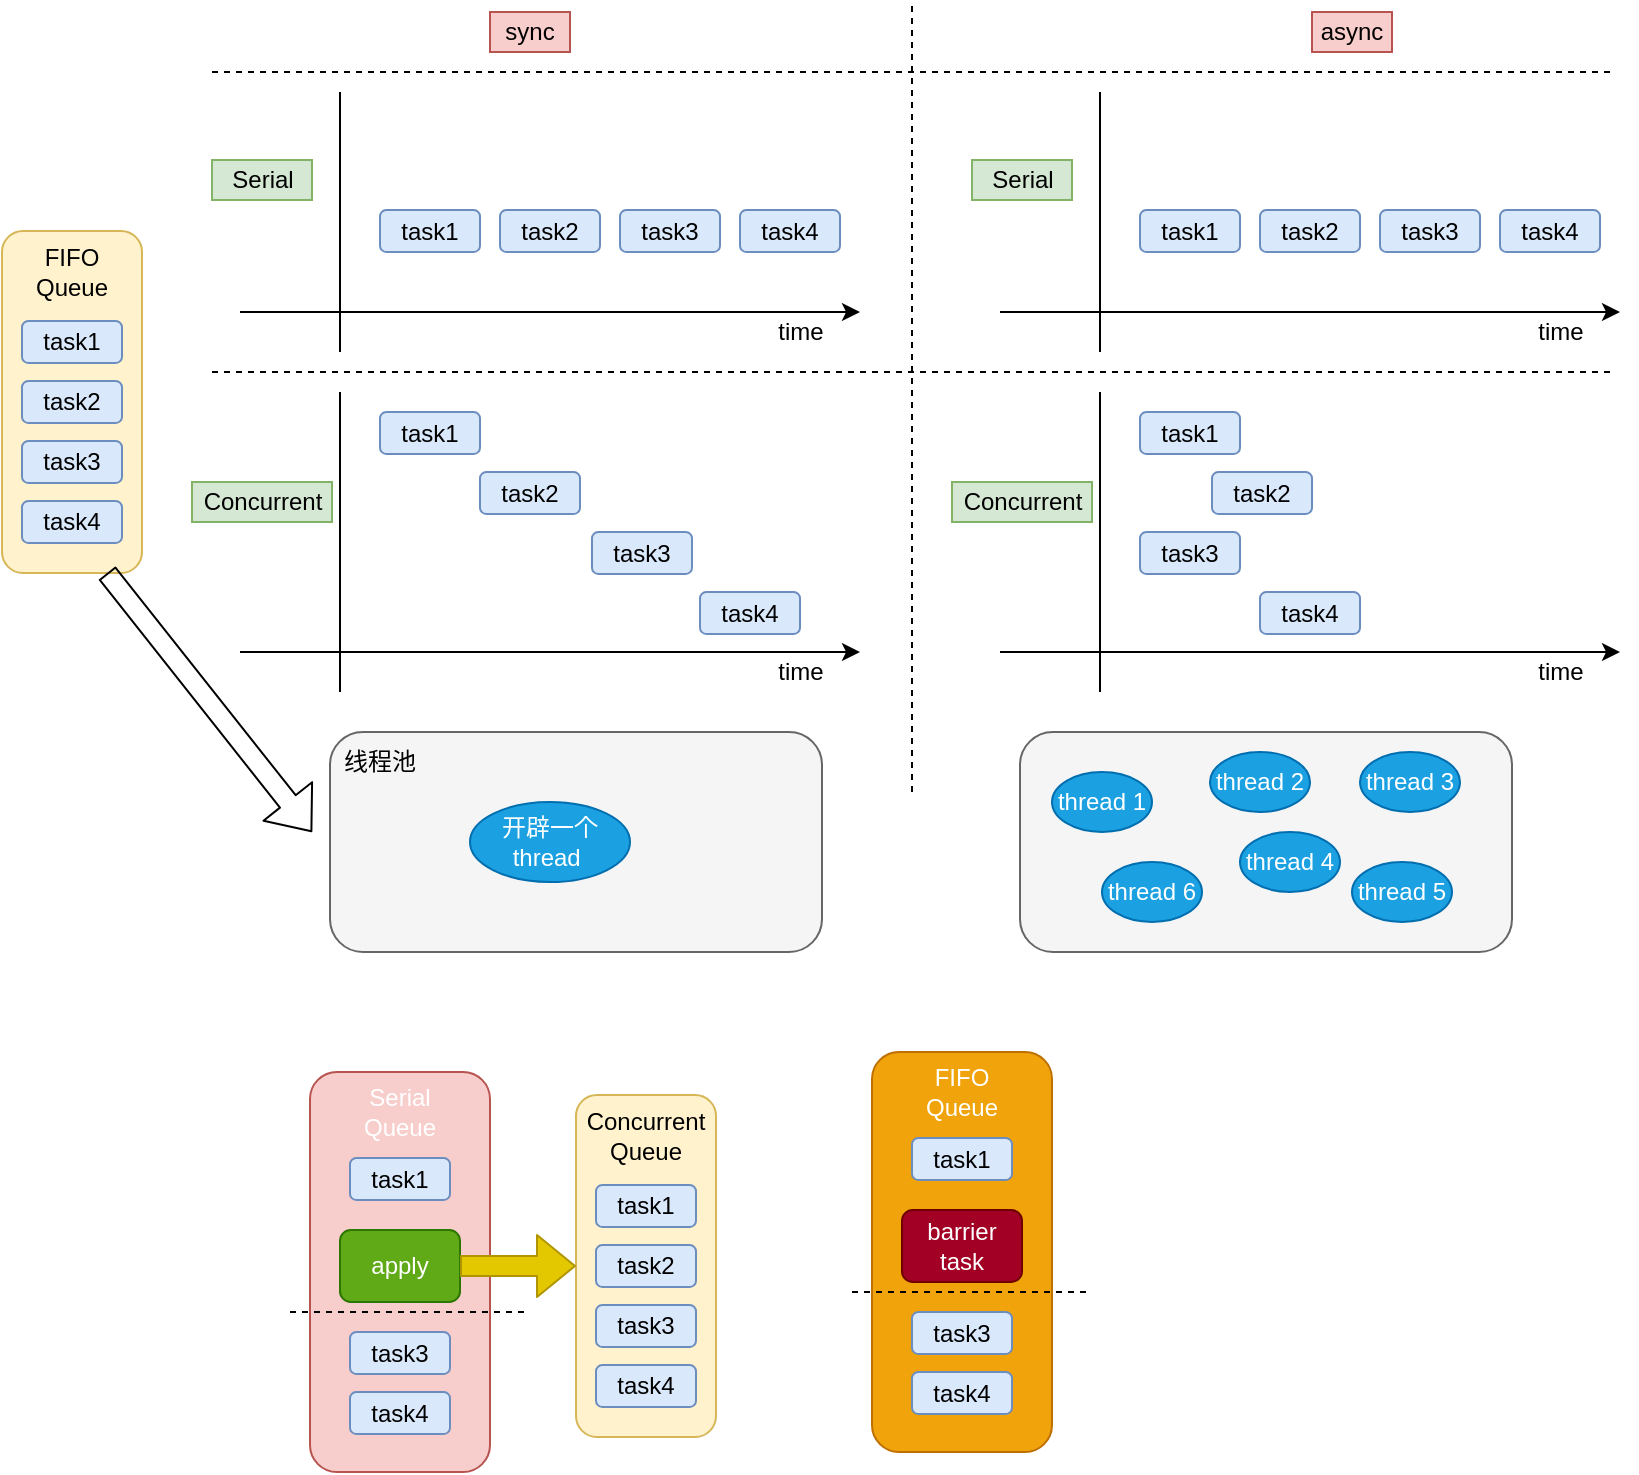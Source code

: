 <mxfile version="18.0.6" type="device" pages="2"><diagram id="KFXjMGSDlsJttQIXfetX" name="Page-1"><mxGraphModel dx="429" dy="739" grid="1" gridSize="10" guides="1" tooltips="1" connect="1" arrows="1" fold="1" page="1" pageScale="1" pageWidth="850" pageHeight="1100" math="0" shadow="0"><root><mxCell id="0"/><mxCell id="1" parent="0"/><mxCell id="vw0ApDxvFfj9L6OlmSbG-62" value="" style="rounded=1;whiteSpace=wrap;html=1;fillColor=#f5f5f5;strokeColor=#666666;fontColor=#333333;" parent="1" vertex="1"><mxGeometry x="179" y="380" width="246" height="110" as="geometry"/></mxCell><mxCell id="vw0ApDxvFfj9L6OlmSbG-1" value="" style="endArrow=classic;html=1;" parent="1" edge="1"><mxGeometry width="50" height="50" relative="1" as="geometry"><mxPoint x="134" y="170" as="sourcePoint"/><mxPoint x="444" y="170" as="targetPoint"/></mxGeometry></mxCell><mxCell id="vw0ApDxvFfj9L6OlmSbG-2" value="" style="endArrow=classic;html=1;" parent="1" edge="1"><mxGeometry width="50" height="50" relative="1" as="geometry"><mxPoint x="134" y="340" as="sourcePoint"/><mxPoint x="444" y="340" as="targetPoint"/></mxGeometry></mxCell><mxCell id="vw0ApDxvFfj9L6OlmSbG-3" value="" style="endArrow=none;html=1;" parent="1" edge="1"><mxGeometry width="50" height="50" relative="1" as="geometry"><mxPoint x="184" y="360" as="sourcePoint"/><mxPoint x="184" y="210" as="targetPoint"/></mxGeometry></mxCell><mxCell id="vw0ApDxvFfj9L6OlmSbG-4" value="" style="endArrow=none;html=1;" parent="1" edge="1"><mxGeometry width="50" height="50" relative="1" as="geometry"><mxPoint x="184" y="190" as="sourcePoint"/><mxPoint x="184" y="60" as="targetPoint"/></mxGeometry></mxCell><mxCell id="vw0ApDxvFfj9L6OlmSbG-5" value="Serial" style="text;html=1;align=center;verticalAlign=middle;resizable=0;points=[];;autosize=1;fillColor=#d5e8d4;strokeColor=#82b366;" parent="1" vertex="1"><mxGeometry x="120" y="94" width="50" height="20" as="geometry"/></mxCell><mxCell id="vw0ApDxvFfj9L6OlmSbG-6" value="Concurrent" style="text;html=1;align=center;verticalAlign=middle;resizable=0;points=[];;autosize=1;fillColor=#d5e8d4;strokeColor=#82b366;" parent="1" vertex="1"><mxGeometry x="110" y="255" width="70" height="20" as="geometry"/></mxCell><mxCell id="vw0ApDxvFfj9L6OlmSbG-7" value="task1" style="rounded=1;whiteSpace=wrap;html=1;fillColor=#dae8fc;strokeColor=#6c8ebf;" parent="1" vertex="1"><mxGeometry x="204" y="119" width="50" height="21" as="geometry"/></mxCell><mxCell id="vw0ApDxvFfj9L6OlmSbG-8" value="task2" style="rounded=1;whiteSpace=wrap;html=1;fillColor=#dae8fc;strokeColor=#6c8ebf;" parent="1" vertex="1"><mxGeometry x="264" y="119" width="50" height="21" as="geometry"/></mxCell><mxCell id="vw0ApDxvFfj9L6OlmSbG-9" value="task3" style="rounded=1;whiteSpace=wrap;html=1;fillColor=#dae8fc;strokeColor=#6c8ebf;" parent="1" vertex="1"><mxGeometry x="324" y="119" width="50" height="21" as="geometry"/></mxCell><mxCell id="vw0ApDxvFfj9L6OlmSbG-10" value="task4" style="rounded=1;whiteSpace=wrap;html=1;fillColor=#dae8fc;strokeColor=#6c8ebf;" parent="1" vertex="1"><mxGeometry x="384" y="119" width="50" height="21" as="geometry"/></mxCell><mxCell id="vw0ApDxvFfj9L6OlmSbG-12" value="task1" style="rounded=1;whiteSpace=wrap;html=1;fillColor=#dae8fc;strokeColor=#6c8ebf;" parent="1" vertex="1"><mxGeometry x="204" y="220" width="50" height="21" as="geometry"/></mxCell><mxCell id="vw0ApDxvFfj9L6OlmSbG-13" value="task2" style="rounded=1;whiteSpace=wrap;html=1;fillColor=#dae8fc;strokeColor=#6c8ebf;" parent="1" vertex="1"><mxGeometry x="254" y="250" width="50" height="21" as="geometry"/></mxCell><mxCell id="vw0ApDxvFfj9L6OlmSbG-14" value="task3" style="rounded=1;whiteSpace=wrap;html=1;fillColor=#dae8fc;strokeColor=#6c8ebf;" parent="1" vertex="1"><mxGeometry x="310" y="280" width="50" height="21" as="geometry"/></mxCell><mxCell id="vw0ApDxvFfj9L6OlmSbG-15" value="task4" style="rounded=1;whiteSpace=wrap;html=1;fillColor=#dae8fc;strokeColor=#6c8ebf;" parent="1" vertex="1"><mxGeometry x="364" y="310" width="50" height="21" as="geometry"/></mxCell><mxCell id="vw0ApDxvFfj9L6OlmSbG-16" value="time" style="text;html=1;align=center;verticalAlign=middle;resizable=0;points=[];;autosize=1;" parent="1" vertex="1"><mxGeometry x="394" y="170" width="40" height="20" as="geometry"/></mxCell><mxCell id="vw0ApDxvFfj9L6OlmSbG-17" value="time" style="text;html=1;align=center;verticalAlign=middle;resizable=0;points=[];;autosize=1;" parent="1" vertex="1"><mxGeometry x="394" y="340" width="40" height="20" as="geometry"/></mxCell><mxCell id="vw0ApDxvFfj9L6OlmSbG-19" value="" style="rounded=1;whiteSpace=wrap;html=1;fillColor=#fff2cc;strokeColor=#d6b656;" parent="1" vertex="1"><mxGeometry x="15" y="129.5" width="70" height="171" as="geometry"/></mxCell><mxCell id="vw0ApDxvFfj9L6OlmSbG-20" value="task1" style="rounded=1;whiteSpace=wrap;html=1;fillColor=#dae8fc;strokeColor=#6c8ebf;" parent="1" vertex="1"><mxGeometry x="25" y="174.5" width="50" height="21" as="geometry"/></mxCell><mxCell id="vw0ApDxvFfj9L6OlmSbG-21" value="task2" style="rounded=1;whiteSpace=wrap;html=1;fillColor=#dae8fc;strokeColor=#6c8ebf;" parent="1" vertex="1"><mxGeometry x="25" y="204.5" width="50" height="21" as="geometry"/></mxCell><mxCell id="vw0ApDxvFfj9L6OlmSbG-22" value="task3" style="rounded=1;whiteSpace=wrap;html=1;fillColor=#dae8fc;strokeColor=#6c8ebf;" parent="1" vertex="1"><mxGeometry x="25" y="234.5" width="50" height="21" as="geometry"/></mxCell><mxCell id="vw0ApDxvFfj9L6OlmSbG-23" value="task4" style="rounded=1;whiteSpace=wrap;html=1;fillColor=#dae8fc;strokeColor=#6c8ebf;" parent="1" vertex="1"><mxGeometry x="25" y="264.5" width="50" height="21" as="geometry"/></mxCell><mxCell id="vw0ApDxvFfj9L6OlmSbG-24" value="FIFO&lt;br&gt;Queue" style="text;html=1;strokeColor=none;fillColor=none;align=center;verticalAlign=middle;whiteSpace=wrap;rounded=0;" parent="1" vertex="1"><mxGeometry x="30" y="139.5" width="40" height="20" as="geometry"/></mxCell><mxCell id="vw0ApDxvFfj9L6OlmSbG-25" value="sync" style="text;html=1;strokeColor=#b85450;fillColor=#f8cecc;align=center;verticalAlign=middle;whiteSpace=wrap;rounded=0;" parent="1" vertex="1"><mxGeometry x="259" y="20" width="40" height="20" as="geometry"/></mxCell><mxCell id="vw0ApDxvFfj9L6OlmSbG-26" value="async" style="text;html=1;strokeColor=#b85450;fillColor=#f8cecc;align=center;verticalAlign=middle;whiteSpace=wrap;rounded=0;" parent="1" vertex="1"><mxGeometry x="670" y="20" width="40" height="20" as="geometry"/></mxCell><mxCell id="vw0ApDxvFfj9L6OlmSbG-29" value="" style="endArrow=classic;html=1;" parent="1" edge="1"><mxGeometry width="50" height="50" relative="1" as="geometry"><mxPoint x="514" y="170" as="sourcePoint"/><mxPoint x="824" y="170" as="targetPoint"/></mxGeometry></mxCell><mxCell id="vw0ApDxvFfj9L6OlmSbG-30" value="" style="endArrow=classic;html=1;" parent="1" edge="1"><mxGeometry width="50" height="50" relative="1" as="geometry"><mxPoint x="514" y="340" as="sourcePoint"/><mxPoint x="824" y="340" as="targetPoint"/></mxGeometry></mxCell><mxCell id="vw0ApDxvFfj9L6OlmSbG-31" value="" style="endArrow=none;html=1;" parent="1" edge="1"><mxGeometry width="50" height="50" relative="1" as="geometry"><mxPoint x="564" y="360" as="sourcePoint"/><mxPoint x="564" y="210" as="targetPoint"/></mxGeometry></mxCell><mxCell id="vw0ApDxvFfj9L6OlmSbG-32" value="" style="endArrow=none;html=1;" parent="1" edge="1"><mxGeometry width="50" height="50" relative="1" as="geometry"><mxPoint x="564" y="190" as="sourcePoint"/><mxPoint x="564" y="60" as="targetPoint"/></mxGeometry></mxCell><mxCell id="vw0ApDxvFfj9L6OlmSbG-33" value="Serial" style="text;html=1;align=center;verticalAlign=middle;resizable=0;points=[];;autosize=1;fillColor=#d5e8d4;strokeColor=#82b366;" parent="1" vertex="1"><mxGeometry x="500" y="94" width="50" height="20" as="geometry"/></mxCell><mxCell id="vw0ApDxvFfj9L6OlmSbG-34" value="Concurrent" style="text;html=1;align=center;verticalAlign=middle;resizable=0;points=[];;autosize=1;fillColor=#d5e8d4;strokeColor=#82b366;" parent="1" vertex="1"><mxGeometry x="490" y="255" width="70" height="20" as="geometry"/></mxCell><mxCell id="vw0ApDxvFfj9L6OlmSbG-35" value="task1" style="rounded=1;whiteSpace=wrap;html=1;fillColor=#dae8fc;strokeColor=#6c8ebf;" parent="1" vertex="1"><mxGeometry x="584" y="119" width="50" height="21" as="geometry"/></mxCell><mxCell id="vw0ApDxvFfj9L6OlmSbG-36" value="task2" style="rounded=1;whiteSpace=wrap;html=1;fillColor=#dae8fc;strokeColor=#6c8ebf;" parent="1" vertex="1"><mxGeometry x="644" y="119" width="50" height="21" as="geometry"/></mxCell><mxCell id="vw0ApDxvFfj9L6OlmSbG-37" value="task3" style="rounded=1;whiteSpace=wrap;html=1;fillColor=#dae8fc;strokeColor=#6c8ebf;" parent="1" vertex="1"><mxGeometry x="704" y="119" width="50" height="21" as="geometry"/></mxCell><mxCell id="vw0ApDxvFfj9L6OlmSbG-38" value="task4" style="rounded=1;whiteSpace=wrap;html=1;fillColor=#dae8fc;strokeColor=#6c8ebf;" parent="1" vertex="1"><mxGeometry x="764" y="119" width="50" height="21" as="geometry"/></mxCell><mxCell id="vw0ApDxvFfj9L6OlmSbG-39" value="task1" style="rounded=1;whiteSpace=wrap;html=1;fillColor=#dae8fc;strokeColor=#6c8ebf;" parent="1" vertex="1"><mxGeometry x="584" y="220" width="50" height="21" as="geometry"/></mxCell><mxCell id="vw0ApDxvFfj9L6OlmSbG-40" value="task2" style="rounded=1;whiteSpace=wrap;html=1;fillColor=#dae8fc;strokeColor=#6c8ebf;" parent="1" vertex="1"><mxGeometry x="620" y="250" width="50" height="21" as="geometry"/></mxCell><mxCell id="vw0ApDxvFfj9L6OlmSbG-41" value="task3" style="rounded=1;whiteSpace=wrap;html=1;fillColor=#dae8fc;strokeColor=#6c8ebf;" parent="1" vertex="1"><mxGeometry x="584" y="280" width="50" height="21" as="geometry"/></mxCell><mxCell id="vw0ApDxvFfj9L6OlmSbG-42" value="task4" style="rounded=1;whiteSpace=wrap;html=1;fillColor=#dae8fc;strokeColor=#6c8ebf;" parent="1" vertex="1"><mxGeometry x="644" y="310" width="50" height="21" as="geometry"/></mxCell><mxCell id="vw0ApDxvFfj9L6OlmSbG-43" value="time" style="text;html=1;align=center;verticalAlign=middle;resizable=0;points=[];;autosize=1;" parent="1" vertex="1"><mxGeometry x="774" y="170" width="40" height="20" as="geometry"/></mxCell><mxCell id="vw0ApDxvFfj9L6OlmSbG-44" value="time" style="text;html=1;align=center;verticalAlign=middle;resizable=0;points=[];;autosize=1;" parent="1" vertex="1"><mxGeometry x="774" y="340" width="40" height="20" as="geometry"/></mxCell><mxCell id="vw0ApDxvFfj9L6OlmSbG-48" value="" style="endArrow=none;dashed=1;html=1;" parent="1" edge="1"><mxGeometry width="50" height="50" relative="1" as="geometry"><mxPoint x="470" y="410" as="sourcePoint"/><mxPoint x="470" y="15" as="targetPoint"/></mxGeometry></mxCell><mxCell id="vw0ApDxvFfj9L6OlmSbG-49" value="" style="endArrow=none;dashed=1;html=1;" parent="1" edge="1"><mxGeometry width="50" height="50" relative="1" as="geometry"><mxPoint x="120" y="200" as="sourcePoint"/><mxPoint x="820" y="200" as="targetPoint"/></mxGeometry></mxCell><mxCell id="vw0ApDxvFfj9L6OlmSbG-50" value="" style="endArrow=none;dashed=1;html=1;" parent="1" edge="1"><mxGeometry width="50" height="50" relative="1" as="geometry"><mxPoint x="120" y="50" as="sourcePoint"/><mxPoint x="820" y="50" as="targetPoint"/></mxGeometry></mxCell><mxCell id="vw0ApDxvFfj9L6OlmSbG-52" value="开辟一个&lt;br&gt;thread&amp;nbsp;" style="ellipse;whiteSpace=wrap;html=1;fillColor=#1ba1e2;strokeColor=#006EAF;fontColor=#ffffff;" parent="1" vertex="1"><mxGeometry x="249" y="415" width="80" height="40" as="geometry"/></mxCell><mxCell id="vw0ApDxvFfj9L6OlmSbG-55" value="" style="rounded=1;whiteSpace=wrap;html=1;fillColor=#f5f5f5;strokeColor=#666666;fontColor=#333333;" parent="1" vertex="1"><mxGeometry x="524" y="380" width="246" height="110" as="geometry"/></mxCell><mxCell id="vw0ApDxvFfj9L6OlmSbG-56" value="thread 1" style="ellipse;whiteSpace=wrap;html=1;fillColor=#1ba1e2;strokeColor=#006EAF;fontColor=#ffffff;" parent="1" vertex="1"><mxGeometry x="540" y="400" width="50" height="30" as="geometry"/></mxCell><mxCell id="vw0ApDxvFfj9L6OlmSbG-57" value="thread 2" style="ellipse;whiteSpace=wrap;html=1;fillColor=#1ba1e2;strokeColor=#006EAF;fontColor=#ffffff;" parent="1" vertex="1"><mxGeometry x="619" y="390" width="50" height="30" as="geometry"/></mxCell><mxCell id="vw0ApDxvFfj9L6OlmSbG-58" value="thread 3" style="ellipse;whiteSpace=wrap;html=1;fillColor=#1ba1e2;strokeColor=#006EAF;fontColor=#ffffff;" parent="1" vertex="1"><mxGeometry x="694" y="390" width="50" height="30" as="geometry"/></mxCell><mxCell id="vw0ApDxvFfj9L6OlmSbG-59" value="thread 4" style="ellipse;whiteSpace=wrap;html=1;fillColor=#1ba1e2;strokeColor=#006EAF;fontColor=#ffffff;" parent="1" vertex="1"><mxGeometry x="634" y="430" width="50" height="30" as="geometry"/></mxCell><mxCell id="vw0ApDxvFfj9L6OlmSbG-60" value="thread 5" style="ellipse;whiteSpace=wrap;html=1;fillColor=#1ba1e2;strokeColor=#006EAF;fontColor=#ffffff;" parent="1" vertex="1"><mxGeometry x="690" y="445" width="50" height="30" as="geometry"/></mxCell><mxCell id="vw0ApDxvFfj9L6OlmSbG-61" value="thread 6" style="ellipse;whiteSpace=wrap;html=1;fillColor=#1ba1e2;strokeColor=#006EAF;fontColor=#ffffff;" parent="1" vertex="1"><mxGeometry x="565" y="445" width="50" height="30" as="geometry"/></mxCell><mxCell id="vw0ApDxvFfj9L6OlmSbG-63" value="线程池" style="text;html=1;strokeColor=none;fillColor=none;align=center;verticalAlign=middle;whiteSpace=wrap;rounded=0;" parent="1" vertex="1"><mxGeometry x="184" y="385" width="40" height="20" as="geometry"/></mxCell><mxCell id="vw0ApDxvFfj9L6OlmSbG-64" value="" style="shape=flexArrow;endArrow=classic;html=1;exitX=0.75;exitY=1;exitDx=0;exitDy=0;" parent="1" source="vw0ApDxvFfj9L6OlmSbG-19" edge="1"><mxGeometry width="50" height="50" relative="1" as="geometry"><mxPoint x="20" y="380" as="sourcePoint"/><mxPoint x="170" y="430" as="targetPoint"/></mxGeometry></mxCell><mxCell id="-cI4p8Z_b9VwBMo5mtk0-2" value="" style="rounded=1;whiteSpace=wrap;html=1;fillColor=#f0a30a;strokeColor=#BD7000;fontColor=#ffffff;" parent="1" vertex="1"><mxGeometry x="450" y="540" width="90" height="200" as="geometry"/></mxCell><mxCell id="-cI4p8Z_b9VwBMo5mtk0-3" value="task1" style="rounded=1;whiteSpace=wrap;html=1;fillColor=#dae8fc;strokeColor=#6c8ebf;" parent="1" vertex="1"><mxGeometry x="470" y="583" width="50" height="21" as="geometry"/></mxCell><mxCell id="-cI4p8Z_b9VwBMo5mtk0-4" value="barrier&lt;br&gt;task" style="rounded=1;whiteSpace=wrap;html=1;fillColor=#a20025;strokeColor=#6F0000;fontColor=#ffffff;" parent="1" vertex="1"><mxGeometry x="465" y="619" width="60" height="36" as="geometry"/></mxCell><mxCell id="-cI4p8Z_b9VwBMo5mtk0-5" value="task3" style="rounded=1;whiteSpace=wrap;html=1;fillColor=#dae8fc;strokeColor=#6c8ebf;" parent="1" vertex="1"><mxGeometry x="470" y="670" width="50" height="21" as="geometry"/></mxCell><mxCell id="-cI4p8Z_b9VwBMo5mtk0-6" value="task4" style="rounded=1;whiteSpace=wrap;html=1;fillColor=#dae8fc;strokeColor=#6c8ebf;" parent="1" vertex="1"><mxGeometry x="470" y="700" width="50" height="21" as="geometry"/></mxCell><mxCell id="-cI4p8Z_b9VwBMo5mtk0-7" value="FIFO&lt;br&gt;Queue" style="text;html=1;strokeColor=none;fillColor=none;align=center;verticalAlign=middle;whiteSpace=wrap;rounded=0;fontColor=#FFFFFF;" parent="1" vertex="1"><mxGeometry x="475" y="550" width="40" height="20" as="geometry"/></mxCell><mxCell id="-cI4p8Z_b9VwBMo5mtk0-10" value="" style="endArrow=none;dashed=1;html=1;" parent="1" edge="1"><mxGeometry width="50" height="50" relative="1" as="geometry"><mxPoint x="440" y="660" as="sourcePoint"/><mxPoint x="560" y="660" as="targetPoint"/></mxGeometry></mxCell><mxCell id="-cI4p8Z_b9VwBMo5mtk0-12" value="" style="rounded=1;whiteSpace=wrap;html=1;fillColor=#f8cecc;strokeColor=#b85450;" parent="1" vertex="1"><mxGeometry x="169" y="550" width="90" height="200" as="geometry"/></mxCell><mxCell id="-cI4p8Z_b9VwBMo5mtk0-13" value="task1" style="rounded=1;whiteSpace=wrap;html=1;fillColor=#dae8fc;strokeColor=#6c8ebf;" parent="1" vertex="1"><mxGeometry x="189" y="593" width="50" height="21" as="geometry"/></mxCell><mxCell id="-cI4p8Z_b9VwBMo5mtk0-14" value="apply" style="rounded=1;whiteSpace=wrap;html=1;fillColor=#60a917;strokeColor=#2D7600;fontColor=#ffffff;" parent="1" vertex="1"><mxGeometry x="184" y="629" width="60" height="36" as="geometry"/></mxCell><mxCell id="-cI4p8Z_b9VwBMo5mtk0-15" value="task3" style="rounded=1;whiteSpace=wrap;html=1;fillColor=#dae8fc;strokeColor=#6c8ebf;" parent="1" vertex="1"><mxGeometry x="189" y="680" width="50" height="21" as="geometry"/></mxCell><mxCell id="-cI4p8Z_b9VwBMo5mtk0-16" value="task4" style="rounded=1;whiteSpace=wrap;html=1;fillColor=#dae8fc;strokeColor=#6c8ebf;" parent="1" vertex="1"><mxGeometry x="189" y="710" width="50" height="21" as="geometry"/></mxCell><mxCell id="-cI4p8Z_b9VwBMo5mtk0-17" value="Serial&lt;br&gt;Queue" style="text;html=1;strokeColor=none;fillColor=none;align=center;verticalAlign=middle;whiteSpace=wrap;rounded=0;fontColor=#FFFFFF;" parent="1" vertex="1"><mxGeometry x="194" y="560" width="40" height="20" as="geometry"/></mxCell><mxCell id="-cI4p8Z_b9VwBMo5mtk0-18" value="" style="endArrow=none;dashed=1;html=1;" parent="1" edge="1"><mxGeometry width="50" height="50" relative="1" as="geometry"><mxPoint x="159" y="670" as="sourcePoint"/><mxPoint x="279" y="670" as="targetPoint"/></mxGeometry></mxCell><mxCell id="-cI4p8Z_b9VwBMo5mtk0-20" value="" style="rounded=1;whiteSpace=wrap;html=1;fillColor=#fff2cc;strokeColor=#d6b656;" parent="1" vertex="1"><mxGeometry x="302" y="561.5" width="70" height="171" as="geometry"/></mxCell><mxCell id="-cI4p8Z_b9VwBMo5mtk0-21" value="task1" style="rounded=1;whiteSpace=wrap;html=1;fillColor=#dae8fc;strokeColor=#6c8ebf;" parent="1" vertex="1"><mxGeometry x="312" y="606.5" width="50" height="21" as="geometry"/></mxCell><mxCell id="-cI4p8Z_b9VwBMo5mtk0-22" value="task2" style="rounded=1;whiteSpace=wrap;html=1;fillColor=#dae8fc;strokeColor=#6c8ebf;" parent="1" vertex="1"><mxGeometry x="312" y="636.5" width="50" height="21" as="geometry"/></mxCell><mxCell id="-cI4p8Z_b9VwBMo5mtk0-23" value="task3" style="rounded=1;whiteSpace=wrap;html=1;fillColor=#dae8fc;strokeColor=#6c8ebf;" parent="1" vertex="1"><mxGeometry x="312" y="666.5" width="50" height="21" as="geometry"/></mxCell><mxCell id="-cI4p8Z_b9VwBMo5mtk0-24" value="task4" style="rounded=1;whiteSpace=wrap;html=1;fillColor=#dae8fc;strokeColor=#6c8ebf;" parent="1" vertex="1"><mxGeometry x="312" y="696.5" width="50" height="21" as="geometry"/></mxCell><mxCell id="-cI4p8Z_b9VwBMo5mtk0-25" value="Concurrent&lt;br&gt;Queue" style="text;html=1;strokeColor=none;fillColor=none;align=center;verticalAlign=middle;whiteSpace=wrap;rounded=0;" parent="1" vertex="1"><mxGeometry x="317" y="571.5" width="40" height="20" as="geometry"/></mxCell><mxCell id="-cI4p8Z_b9VwBMo5mtk0-27" value="" style="shape=flexArrow;endArrow=classic;html=1;fontColor=#FFFFFF;entryX=0;entryY=0.5;entryDx=0;entryDy=0;exitX=1;exitY=0.5;exitDx=0;exitDy=0;fillColor=#e3c800;strokeColor=#B09500;" parent="1" source="-cI4p8Z_b9VwBMo5mtk0-14" target="-cI4p8Z_b9VwBMo5mtk0-20" edge="1"><mxGeometry width="50" height="50" relative="1" as="geometry"><mxPoint x="70" y="620" as="sourcePoint"/><mxPoint x="120" y="570" as="targetPoint"/></mxGeometry></mxCell></root></mxGraphModel></diagram><diagram id="4liCXH2npOVHOVqlHjhb" name="第 2 页"><mxGraphModel dx="3084" dy="2463" grid="1" gridSize="10" guides="1" tooltips="1" connect="1" arrows="1" fold="1" page="1" pageScale="1" pageWidth="827" pageHeight="1169" math="0" shadow="0"><root><mxCell id="0"/><mxCell id="1" parent="0"/><mxCell id="w6rNgBCdcNxQs2yhxNHr-1" value="__block_impl" style="swimlane;fontStyle=0;childLayout=stackLayout;horizontal=1;startSize=26;fillColor=none;horizontalStack=0;resizeParent=1;resizeParentMax=0;resizeLast=0;collapsible=1;marginBottom=0;" vertex="1" parent="1"><mxGeometry x="-570" y="16" width="140" height="130" as="geometry"/></mxCell><mxCell id="w6rNgBCdcNxQs2yhxNHr-2" value="- isa" style="text;strokeColor=none;fillColor=none;align=left;verticalAlign=top;spacingLeft=4;spacingRight=4;overflow=hidden;rotatable=0;points=[[0,0.5],[1,0.5]];portConstraint=eastwest;" vertex="1" parent="w6rNgBCdcNxQs2yhxNHr-1"><mxGeometry y="26" width="140" height="26" as="geometry"/></mxCell><mxCell id="w6rNgBCdcNxQs2yhxNHr-3" value="- Flags" style="text;strokeColor=none;fillColor=none;align=left;verticalAlign=top;spacingLeft=4;spacingRight=4;overflow=hidden;rotatable=0;points=[[0,0.5],[1,0.5]];portConstraint=eastwest;" vertex="1" parent="w6rNgBCdcNxQs2yhxNHr-1"><mxGeometry y="52" width="140" height="26" as="geometry"/></mxCell><mxCell id="w6rNgBCdcNxQs2yhxNHr-4" value="- Reserved" style="text;strokeColor=none;fillColor=none;align=left;verticalAlign=top;spacingLeft=4;spacingRight=4;overflow=hidden;rotatable=0;points=[[0,0.5],[1,0.5]];portConstraint=eastwest;" vertex="1" parent="w6rNgBCdcNxQs2yhxNHr-1"><mxGeometry y="78" width="140" height="26" as="geometry"/></mxCell><mxCell id="w6rNgBCdcNxQs2yhxNHr-5" value="- FuncPtr" style="text;strokeColor=none;fillColor=none;align=left;verticalAlign=top;spacingLeft=4;spacingRight=4;overflow=hidden;rotatable=0;points=[[0,0.5],[1,0.5]];portConstraint=eastwest;" vertex="1" parent="w6rNgBCdcNxQs2yhxNHr-1"><mxGeometry y="104" width="140" height="26" as="geometry"/></mxCell><mxCell id="w6rNgBCdcNxQs2yhxNHr-6" value="__test_block_impl_1" style="swimlane;fontStyle=0;childLayout=stackLayout;horizontal=1;startSize=26;fillColor=none;horizontalStack=0;resizeParent=1;resizeParentMax=0;resizeLast=0;collapsible=1;marginBottom=0;" vertex="1" parent="1"><mxGeometry x="-805" y="42" width="180" height="104" as="geometry"/></mxCell><mxCell id="w6rNgBCdcNxQs2yhxNHr-7" value="- impl: __block_impl" style="text;strokeColor=none;fillColor=none;align=left;verticalAlign=top;spacingLeft=4;spacingRight=4;overflow=hidden;rotatable=0;points=[[0,0.5],[1,0.5]];portConstraint=eastwest;" vertex="1" parent="w6rNgBCdcNxQs2yhxNHr-6"><mxGeometry y="26" width="180" height="26" as="geometry"/></mxCell><mxCell id="w6rNgBCdcNxQs2yhxNHr-8" value="- Desc: __test_block_desc_1*" style="text;strokeColor=none;fillColor=none;align=left;verticalAlign=top;spacingLeft=4;spacingRight=4;overflow=hidden;rotatable=0;points=[[0,0.5],[1,0.5]];portConstraint=eastwest;" vertex="1" parent="w6rNgBCdcNxQs2yhxNHr-6"><mxGeometry y="52" width="180" height="26" as="geometry"/></mxCell><mxCell id="w6rNgBCdcNxQs2yhxNHr-9" value="- age: （捕获变量）" style="text;strokeColor=none;fillColor=none;align=left;verticalAlign=top;spacingLeft=4;spacingRight=4;overflow=hidden;rotatable=0;points=[[0,0.5],[1,0.5]];portConstraint=eastwest;" vertex="1" parent="w6rNgBCdcNxQs2yhxNHr-6"><mxGeometry y="78" width="180" height="26" as="geometry"/></mxCell><mxCell id="w6rNgBCdcNxQs2yhxNHr-10" style="edgeStyle=orthogonalEdgeStyle;rounded=0;orthogonalLoop=1;jettySize=auto;html=1;exitX=1;exitY=0.5;exitDx=0;exitDy=0;entryX=0;entryY=0.131;entryDx=0;entryDy=0;entryPerimeter=0;" edge="1" parent="1" source="w6rNgBCdcNxQs2yhxNHr-7" target="w6rNgBCdcNxQs2yhxNHr-1"><mxGeometry relative="1" as="geometry"/></mxCell><mxCell id="w6rNgBCdcNxQs2yhxNHr-11" value="__test_block_desc_1" style="swimlane;fontStyle=0;childLayout=stackLayout;horizontal=1;startSize=26;fillColor=none;horizontalStack=0;resizeParent=1;resizeParentMax=0;resizeLast=0;collapsible=1;marginBottom=0;" vertex="1" parent="1"><mxGeometry x="-570" y="209" width="140" height="78" as="geometry"/></mxCell><mxCell id="w6rNgBCdcNxQs2yhxNHr-12" value="- reserved: size_t" style="text;strokeColor=none;fillColor=none;align=left;verticalAlign=top;spacingLeft=4;spacingRight=4;overflow=hidden;rotatable=0;points=[[0,0.5],[1,0.5]];portConstraint=eastwest;" vertex="1" parent="w6rNgBCdcNxQs2yhxNHr-11"><mxGeometry y="26" width="140" height="26" as="geometry"/></mxCell><mxCell id="w6rNgBCdcNxQs2yhxNHr-13" value="- Block_size: size_t" style="text;strokeColor=none;fillColor=none;align=left;verticalAlign=top;spacingLeft=4;spacingRight=4;overflow=hidden;rotatable=0;points=[[0,0.5],[1,0.5]];portConstraint=eastwest;" vertex="1" parent="w6rNgBCdcNxQs2yhxNHr-11"><mxGeometry y="52" width="140" height="26" as="geometry"/></mxCell><mxCell id="w6rNgBCdcNxQs2yhxNHr-14" style="edgeStyle=orthogonalEdgeStyle;rounded=0;orthogonalLoop=1;jettySize=auto;html=1;exitX=1;exitY=0.5;exitDx=0;exitDy=0;entryX=0;entryY=0.25;entryDx=0;entryDy=0;" edge="1" parent="1" source="w6rNgBCdcNxQs2yhxNHr-8" target="w6rNgBCdcNxQs2yhxNHr-11"><mxGeometry relative="1" as="geometry"/></mxCell><mxCell id="w6rNgBCdcNxQs2yhxNHr-15" value="UIApplication" style="ellipse;whiteSpace=wrap;html=1;" vertex="1" parent="1"><mxGeometry x="-725" y="359" width="120" height="80" as="geometry"/></mxCell><mxCell id="w6rNgBCdcNxQs2yhxNHr-16" value="GlobalQueuePriority" style="swimlane;fontStyle=1;align=center;verticalAlign=top;childLayout=stackLayout;horizontal=1;startSize=26;horizontalStack=0;resizeParent=1;resizeParentMax=0;resizeLast=0;collapsible=1;marginBottom=0;" vertex="1" parent="1"><mxGeometry x="-35" y="179" width="160" height="138" as="geometry"/></mxCell><mxCell id="w6rNgBCdcNxQs2yhxNHr-17" value="+ high" style="text;strokeColor=none;fillColor=none;align=left;verticalAlign=top;spacingLeft=4;spacingRight=4;overflow=hidden;rotatable=0;points=[[0,0.5],[1,0.5]];portConstraint=eastwest;" vertex="1" parent="w6rNgBCdcNxQs2yhxNHr-16"><mxGeometry y="26" width="160" height="26" as="geometry"/></mxCell><mxCell id="w6rNgBCdcNxQs2yhxNHr-18" value="" style="line;strokeWidth=1;fillColor=none;align=left;verticalAlign=middle;spacingTop=-1;spacingLeft=3;spacingRight=3;rotatable=0;labelPosition=right;points=[];portConstraint=eastwest;" vertex="1" parent="w6rNgBCdcNxQs2yhxNHr-16"><mxGeometry y="52" width="160" height="8" as="geometry"/></mxCell><mxCell id="w6rNgBCdcNxQs2yhxNHr-19" value="+ default" style="text;strokeColor=none;fillColor=none;align=left;verticalAlign=top;spacingLeft=4;spacingRight=4;overflow=hidden;rotatable=0;points=[[0,0.5],[1,0.5]];portConstraint=eastwest;" vertex="1" parent="w6rNgBCdcNxQs2yhxNHr-16"><mxGeometry y="60" width="160" height="26" as="geometry"/></mxCell><mxCell id="w6rNgBCdcNxQs2yhxNHr-20" value="+ low" style="text;strokeColor=none;fillColor=none;align=left;verticalAlign=top;spacingLeft=4;spacingRight=4;overflow=hidden;rotatable=0;points=[[0,0.5],[1,0.5]];portConstraint=eastwest;" vertex="1" parent="w6rNgBCdcNxQs2yhxNHr-16"><mxGeometry y="86" width="160" height="26" as="geometry"/></mxCell><mxCell id="w6rNgBCdcNxQs2yhxNHr-21" value="+ background" style="text;strokeColor=none;fillColor=none;align=left;verticalAlign=top;spacingLeft=4;spacingRight=4;overflow=hidden;rotatable=0;points=[[0,0.5],[1,0.5]];portConstraint=eastwest;" vertex="1" parent="w6rNgBCdcNxQs2yhxNHr-16"><mxGeometry y="112" width="160" height="26" as="geometry"/></mxCell><mxCell id="w6rNgBCdcNxQs2yhxNHr-22" value="DispatchWorkItem" style="swimlane;fontStyle=0;childLayout=stackLayout;horizontal=1;startSize=26;fillColor=none;horizontalStack=0;resizeParent=1;resizeParentMax=0;resizeLast=0;collapsible=1;marginBottom=0;" vertex="1" parent="1"><mxGeometry x="-95" y="10" width="140" height="130" as="geometry"/></mxCell><mxCell id="w6rNgBCdcNxQs2yhxNHr-23" value="+ perform" style="text;strokeColor=none;fillColor=none;align=left;verticalAlign=top;spacingLeft=4;spacingRight=4;overflow=hidden;rotatable=0;points=[[0,0.5],[1,0.5]];portConstraint=eastwest;" vertex="1" parent="w6rNgBCdcNxQs2yhxNHr-22"><mxGeometry y="26" width="140" height="26" as="geometry"/></mxCell><mxCell id="w6rNgBCdcNxQs2yhxNHr-24" value="+ wait" style="text;strokeColor=none;fillColor=none;align=left;verticalAlign=top;spacingLeft=4;spacingRight=4;overflow=hidden;rotatable=0;points=[[0,0.5],[1,0.5]];portConstraint=eastwest;" vertex="1" parent="w6rNgBCdcNxQs2yhxNHr-22"><mxGeometry y="52" width="140" height="26" as="geometry"/></mxCell><mxCell id="w6rNgBCdcNxQs2yhxNHr-25" value="+ notify" style="text;strokeColor=none;fillColor=none;align=left;verticalAlign=top;spacingLeft=4;spacingRight=4;overflow=hidden;rotatable=0;points=[[0,0.5],[1,0.5]];portConstraint=eastwest;" vertex="1" parent="w6rNgBCdcNxQs2yhxNHr-22"><mxGeometry y="78" width="140" height="26" as="geometry"/></mxCell><mxCell id="w6rNgBCdcNxQs2yhxNHr-26" value="+ cancel" style="text;strokeColor=none;fillColor=none;align=left;verticalAlign=top;spacingLeft=4;spacingRight=4;overflow=hidden;rotatable=0;points=[[0,0.5],[1,0.5]];portConstraint=eastwest;" vertex="1" parent="w6rNgBCdcNxQs2yhxNHr-22"><mxGeometry y="104" width="140" height="26" as="geometry"/></mxCell><mxCell id="w6rNgBCdcNxQs2yhxNHr-27" value="DispatchGroup" style="swimlane;fontStyle=0;childLayout=stackLayout;horizontal=1;startSize=26;fillColor=none;horizontalStack=0;resizeParent=1;resizeParentMax=0;resizeLast=0;collapsible=1;marginBottom=0;" vertex="1" parent="1"><mxGeometry x="-265" y="10" width="140" height="130" as="geometry"/></mxCell><mxCell id="w6rNgBCdcNxQs2yhxNHr-28" value="+ wait" style="text;strokeColor=none;fillColor=none;align=left;verticalAlign=top;spacingLeft=4;spacingRight=4;overflow=hidden;rotatable=0;points=[[0,0.5],[1,0.5]];portConstraint=eastwest;" vertex="1" parent="w6rNgBCdcNxQs2yhxNHr-27"><mxGeometry y="26" width="140" height="26" as="geometry"/></mxCell><mxCell id="w6rNgBCdcNxQs2yhxNHr-29" value="+ notify" style="text;strokeColor=none;fillColor=none;align=left;verticalAlign=top;spacingLeft=4;spacingRight=4;overflow=hidden;rotatable=0;points=[[0,0.5],[1,0.5]];portConstraint=eastwest;" vertex="1" parent="w6rNgBCdcNxQs2yhxNHr-27"><mxGeometry y="52" width="140" height="26" as="geometry"/></mxCell><mxCell id="w6rNgBCdcNxQs2yhxNHr-30" value="+ enter" style="text;strokeColor=none;fillColor=none;align=left;verticalAlign=top;spacingLeft=4;spacingRight=4;overflow=hidden;rotatable=0;points=[[0,0.5],[1,0.5]];portConstraint=eastwest;" vertex="1" parent="w6rNgBCdcNxQs2yhxNHr-27"><mxGeometry y="78" width="140" height="26" as="geometry"/></mxCell><mxCell id="w6rNgBCdcNxQs2yhxNHr-31" value="+ leave" style="text;strokeColor=none;fillColor=none;align=left;verticalAlign=top;spacingLeft=4;spacingRight=4;overflow=hidden;rotatable=0;points=[[0,0.5],[1,0.5]];portConstraint=eastwest;" vertex="1" parent="w6rNgBCdcNxQs2yhxNHr-27"><mxGeometry y="104" width="140" height="26" as="geometry"/></mxCell><mxCell id="w6rNgBCdcNxQs2yhxNHr-32" value="DispatchQueue" style="swimlane;fontStyle=0;childLayout=stackLayout;horizontal=1;startSize=26;fillColor=none;horizontalStack=0;resizeParent=1;resizeParentMax=0;resizeLast=0;collapsible=1;marginBottom=0;" vertex="1" parent="1"><mxGeometry x="-335" y="287" width="170" height="156" as="geometry"/></mxCell><mxCell id="w6rNgBCdcNxQs2yhxNHr-33" value="+ main" style="text;strokeColor=none;fillColor=none;align=left;verticalAlign=top;spacingLeft=4;spacingRight=4;overflow=hidden;rotatable=0;points=[[0,0.5],[1,0.5]];portConstraint=eastwest;" vertex="1" parent="w6rNgBCdcNxQs2yhxNHr-32"><mxGeometry y="26" width="170" height="26" as="geometry"/></mxCell><mxCell id="w6rNgBCdcNxQs2yhxNHr-34" value="+ global(GlobalQueuePriority)" style="text;strokeColor=none;fillColor=none;align=left;verticalAlign=top;spacingLeft=4;spacingRight=4;overflow=hidden;rotatable=0;points=[[0,0.5],[1,0.5]];portConstraint=eastwest;" vertex="1" parent="w6rNgBCdcNxQs2yhxNHr-32"><mxGeometry y="52" width="170" height="26" as="geometry"/></mxCell><mxCell id="w6rNgBCdcNxQs2yhxNHr-35" value="+ global(Qos)" style="text;strokeColor=none;fillColor=none;align=left;verticalAlign=top;spacingLeft=4;spacingRight=4;overflow=hidden;rotatable=0;points=[[0,0.5],[1,0.5]];portConstraint=eastwest;" vertex="1" parent="w6rNgBCdcNxQs2yhxNHr-32"><mxGeometry y="78" width="170" height="26" as="geometry"/></mxCell><mxCell id="w6rNgBCdcNxQs2yhxNHr-36" value="+ sync" style="text;strokeColor=none;fillColor=none;align=left;verticalAlign=top;spacingLeft=4;spacingRight=4;overflow=hidden;rotatable=0;points=[[0,0.5],[1,0.5]];portConstraint=eastwest;" vertex="1" parent="w6rNgBCdcNxQs2yhxNHr-32"><mxGeometry y="104" width="170" height="26" as="geometry"/></mxCell><mxCell id="w6rNgBCdcNxQs2yhxNHr-37" value="+ async" style="text;strokeColor=none;fillColor=none;align=left;verticalAlign=top;spacingLeft=4;spacingRight=4;overflow=hidden;rotatable=0;points=[[0,0.5],[1,0.5]];portConstraint=eastwest;" vertex="1" parent="w6rNgBCdcNxQs2yhxNHr-32"><mxGeometry y="130" width="170" height="26" as="geometry"/></mxCell><mxCell id="w6rNgBCdcNxQs2yhxNHr-38" value="Qos" style="swimlane;fontStyle=1;align=center;verticalAlign=top;childLayout=stackLayout;horizontal=1;startSize=26;horizontalStack=0;resizeParent=1;resizeParentMax=0;resizeLast=0;collapsible=1;marginBottom=0;" vertex="1" parent="1"><mxGeometry x="-35" y="359" width="160" height="138" as="geometry"/></mxCell><mxCell id="w6rNgBCdcNxQs2yhxNHr-39" value="+ high" style="text;strokeColor=none;fillColor=none;align=left;verticalAlign=top;spacingLeft=4;spacingRight=4;overflow=hidden;rotatable=0;points=[[0,0.5],[1,0.5]];portConstraint=eastwest;" vertex="1" parent="w6rNgBCdcNxQs2yhxNHr-38"><mxGeometry y="26" width="160" height="26" as="geometry"/></mxCell><mxCell id="w6rNgBCdcNxQs2yhxNHr-40" value="" style="line;strokeWidth=1;fillColor=none;align=left;verticalAlign=middle;spacingTop=-1;spacingLeft=3;spacingRight=3;rotatable=0;labelPosition=right;points=[];portConstraint=eastwest;" vertex="1" parent="w6rNgBCdcNxQs2yhxNHr-38"><mxGeometry y="52" width="160" height="8" as="geometry"/></mxCell><mxCell id="w6rNgBCdcNxQs2yhxNHr-41" value="+ default" style="text;strokeColor=none;fillColor=none;align=left;verticalAlign=top;spacingLeft=4;spacingRight=4;overflow=hidden;rotatable=0;points=[[0,0.5],[1,0.5]];portConstraint=eastwest;" vertex="1" parent="w6rNgBCdcNxQs2yhxNHr-38"><mxGeometry y="60" width="160" height="26" as="geometry"/></mxCell><mxCell id="w6rNgBCdcNxQs2yhxNHr-42" value="+ low" style="text;strokeColor=none;fillColor=none;align=left;verticalAlign=top;spacingLeft=4;spacingRight=4;overflow=hidden;rotatable=0;points=[[0,0.5],[1,0.5]];portConstraint=eastwest;" vertex="1" parent="w6rNgBCdcNxQs2yhxNHr-38"><mxGeometry y="86" width="160" height="26" as="geometry"/></mxCell><mxCell id="w6rNgBCdcNxQs2yhxNHr-43" value="+ background" style="text;strokeColor=none;fillColor=none;align=left;verticalAlign=top;spacingLeft=4;spacingRight=4;overflow=hidden;rotatable=0;points=[[0,0.5],[1,0.5]];portConstraint=eastwest;" vertex="1" parent="w6rNgBCdcNxQs2yhxNHr-38"><mxGeometry y="112" width="160" height="26" as="geometry"/></mxCell><mxCell id="w6rNgBCdcNxQs2yhxNHr-44" style="edgeStyle=orthogonalEdgeStyle;rounded=0;orthogonalLoop=1;jettySize=auto;html=1;exitX=1;exitY=0.5;exitDx=0;exitDy=0;" edge="1" parent="1" source="w6rNgBCdcNxQs2yhxNHr-35" target="w6rNgBCdcNxQs2yhxNHr-38"><mxGeometry relative="1" as="geometry"/></mxCell><mxCell id="w6rNgBCdcNxQs2yhxNHr-45" style="edgeStyle=orthogonalEdgeStyle;rounded=0;orthogonalLoop=1;jettySize=auto;html=1;exitX=1;exitY=0.5;exitDx=0;exitDy=0;entryX=0.006;entryY=0.109;entryDx=0;entryDy=0;entryPerimeter=0;" edge="1" parent="1" source="w6rNgBCdcNxQs2yhxNHr-34" target="w6rNgBCdcNxQs2yhxNHr-16"><mxGeometry relative="1" as="geometry"/></mxCell><mxCell id="w6rNgBCdcNxQs2yhxNHr-46" value="DispatchWorkItemFlags" style="swimlane;fontStyle=0;childLayout=stackLayout;horizontal=1;startSize=26;fillColor=none;horizontalStack=0;resizeParent=1;resizeParentMax=0;resizeLast=0;collapsible=1;marginBottom=0;" vertex="1" parent="1"><mxGeometry x="-335" y="469" width="175" height="104" as="geometry"/></mxCell><mxCell id="w6rNgBCdcNxQs2yhxNHr-47" value="+ barrier" style="text;strokeColor=none;fillColor=none;align=left;verticalAlign=top;spacingLeft=4;spacingRight=4;overflow=hidden;rotatable=0;points=[[0,0.5],[1,0.5]];portConstraint=eastwest;" vertex="1" parent="w6rNgBCdcNxQs2yhxNHr-46"><mxGeometry y="26" width="175" height="26" as="geometry"/></mxCell><mxCell id="w6rNgBCdcNxQs2yhxNHr-48" value="+ detached" style="text;strokeColor=none;fillColor=none;align=left;verticalAlign=top;spacingLeft=4;spacingRight=4;overflow=hidden;rotatable=0;points=[[0,0.5],[1,0.5]];portConstraint=eastwest;" vertex="1" parent="w6rNgBCdcNxQs2yhxNHr-46"><mxGeometry y="52" width="175" height="26" as="geometry"/></mxCell><mxCell id="w6rNgBCdcNxQs2yhxNHr-49" value="+ field: type" style="text;strokeColor=none;fillColor=none;align=left;verticalAlign=top;spacingLeft=4;spacingRight=4;overflow=hidden;rotatable=0;points=[[0,0.5],[1,0.5]];portConstraint=eastwest;" vertex="1" parent="w6rNgBCdcNxQs2yhxNHr-46"><mxGeometry y="78" width="175" height="26" as="geometry"/></mxCell><mxCell id="w6rNgBCdcNxQs2yhxNHr-50" value="BlockOperation(复用性)" style="swimlane;fontStyle=0;childLayout=stackLayout;horizontal=1;startSize=26;fillColor=none;horizontalStack=0;resizeParent=1;resizeParentMax=0;resizeLast=0;collapsible=1;marginBottom=0;" vertex="1" parent="1"><mxGeometry x="-277.5" y="579" width="165" height="104" as="geometry"/></mxCell><mxCell id="w6rNgBCdcNxQs2yhxNHr-51" value="+ operation State" style="text;strokeColor=none;fillColor=none;align=left;verticalAlign=top;spacingLeft=4;spacingRight=4;overflow=hidden;rotatable=0;points=[[0,0.5],[1,0.5]];portConstraint=eastwest;" vertex="1" parent="w6rNgBCdcNxQs2yhxNHr-50"><mxGeometry y="26" width="165" height="26" as="geometry"/></mxCell><mxCell id="w6rNgBCdcNxQs2yhxNHr-52" value="+ 默认并发，效果同Group" style="text;strokeColor=none;fillColor=none;align=left;verticalAlign=top;spacingLeft=4;spacingRight=4;overflow=hidden;rotatable=0;points=[[0,0.5],[1,0.5]];portConstraint=eastwest;" vertex="1" parent="w6rNgBCdcNxQs2yhxNHr-50"><mxGeometry y="52" width="165" height="26" as="geometry"/></mxCell><mxCell id="w6rNgBCdcNxQs2yhxNHr-53" value="+ completeBlock" style="text;strokeColor=none;fillColor=none;align=left;verticalAlign=top;spacingLeft=4;spacingRight=4;overflow=hidden;rotatable=0;points=[[0,0.5],[1,0.5]];portConstraint=eastwest;" vertex="1" parent="w6rNgBCdcNxQs2yhxNHr-50"><mxGeometry y="78" width="165" height="26" as="geometry"/></mxCell><mxCell id="w6rNgBCdcNxQs2yhxNHr-54" value="Operation" style="swimlane;fontStyle=0;childLayout=stackLayout;horizontal=1;startSize=26;fillColor=none;horizontalStack=0;resizeParent=1;resizeParentMax=0;resizeLast=0;collapsible=1;marginBottom=0;" vertex="1" parent="1"><mxGeometry x="-745" y="589" width="330" height="104" as="geometry"/></mxCell><mxCell id="w6rNgBCdcNxQs2yhxNHr-55" value="+ start() " style="text;strokeColor=none;fillColor=none;align=left;verticalAlign=top;spacingLeft=4;spacingRight=4;overflow=hidden;rotatable=0;points=[[0,0.5],[1,0.5]];portConstraint=eastwest;" vertex="1" parent="w6rNgBCdcNxQs2yhxNHr-54"><mxGeometry y="26" width="330" height="26" as="geometry"/></mxCell><mxCell id="w6rNgBCdcNxQs2yhxNHr-56" value="+ qos 会覆盖 queue 的" style="text;strokeColor=none;fillColor=none;align=left;verticalAlign=top;spacingLeft=4;spacingRight=4;overflow=hidden;rotatable=0;points=[[0,0.5],[1,0.5]];portConstraint=eastwest;" vertex="1" parent="w6rNgBCdcNxQs2yhxNHr-54"><mxGeometry y="52" width="330" height="26" as="geometry"/></mxCell><mxCell id="w6rNgBCdcNxQs2yhxNHr-57" value="+ field: type" style="text;strokeColor=none;fillColor=none;align=left;verticalAlign=top;spacingLeft=4;spacingRight=4;overflow=hidden;rotatable=0;points=[[0,0.5],[1,0.5]];portConstraint=eastwest;" vertex="1" parent="w6rNgBCdcNxQs2yhxNHr-54"><mxGeometry y="78" width="330" height="26" as="geometry"/></mxCell><mxCell id="w6rNgBCdcNxQs2yhxNHr-58" value="OperationQueue" style="swimlane;fontStyle=0;childLayout=stackLayout;horizontal=1;startSize=26;fillColor=none;horizontalStack=0;resizeParent=1;resizeParentMax=0;resizeLast=0;collapsible=1;marginBottom=0;" vertex="1" parent="1"><mxGeometry x="-605" y="729" width="245" height="104" as="geometry"/></mxCell><mxCell id="w6rNgBCdcNxQs2yhxNHr-59" value="+ waitUntilAllOperationsAreFinished" style="text;strokeColor=none;fillColor=none;align=left;verticalAlign=top;spacingLeft=4;spacingRight=4;overflow=hidden;rotatable=0;points=[[0,0.5],[1,0.5]];portConstraint=eastwest;" vertex="1" parent="w6rNgBCdcNxQs2yhxNHr-58"><mxGeometry y="26" width="245" height="26" as="geometry"/></mxCell><mxCell id="w6rNgBCdcNxQs2yhxNHr-60" value="+ pause 正在执行的继续走，新加的不会跑" style="text;strokeColor=none;fillColor=none;align=left;verticalAlign=top;spacingLeft=4;spacingRight=4;overflow=hidden;rotatable=0;points=[[0,0.5],[1,0.5]];portConstraint=eastwest;" vertex="1" parent="w6rNgBCdcNxQs2yhxNHr-58"><mxGeometry y="52" width="245" height="26" as="geometry"/></mxCell><mxCell id="w6rNgBCdcNxQs2yhxNHr-61" value="+ maxConcurrentOperationCount" style="text;strokeColor=none;fillColor=none;align=left;verticalAlign=top;spacingLeft=4;spacingRight=4;overflow=hidden;rotatable=0;points=[[0,0.5],[1,0.5]];portConstraint=eastwest;" vertex="1" parent="w6rNgBCdcNxQs2yhxNHr-58"><mxGeometry y="78" width="245" height="26" as="geometry"/></mxCell><mxCell id="w6rNgBCdcNxQs2yhxNHr-62" value="+ start() 只有operation 当操作准备就绪以后才会正确执行，否则就在当前 thread 中执行&lt;br&gt;&lt;br&gt;OperationQueue 会先执行 isReady 的Operation&amp;nbsp;&lt;br&gt;什么时候 Operation 才会准备好呢？没有使用queue 刚配置好的 operation 没有进入队列&lt;br&gt;系统不知道这个 operation 要在哪个 thread 执行，所以就丢到当前 thread。&lt;br&gt;如果一个 operation 被调度器分配好了 thread ，那么这个 operation就是 ready 状态&lt;br&gt;&lt;br&gt;&lt;br&gt;Operation 加进队列以后，当operation 准备好了，就会执行，queue执行跟complete 都是&lt;br&gt;由系统控制的" style="text;html=1;" vertex="1" parent="1"><mxGeometry x="-840" y="439" width="470" height="67" as="geometry"/></mxCell></root></mxGraphModel></diagram></mxfile>